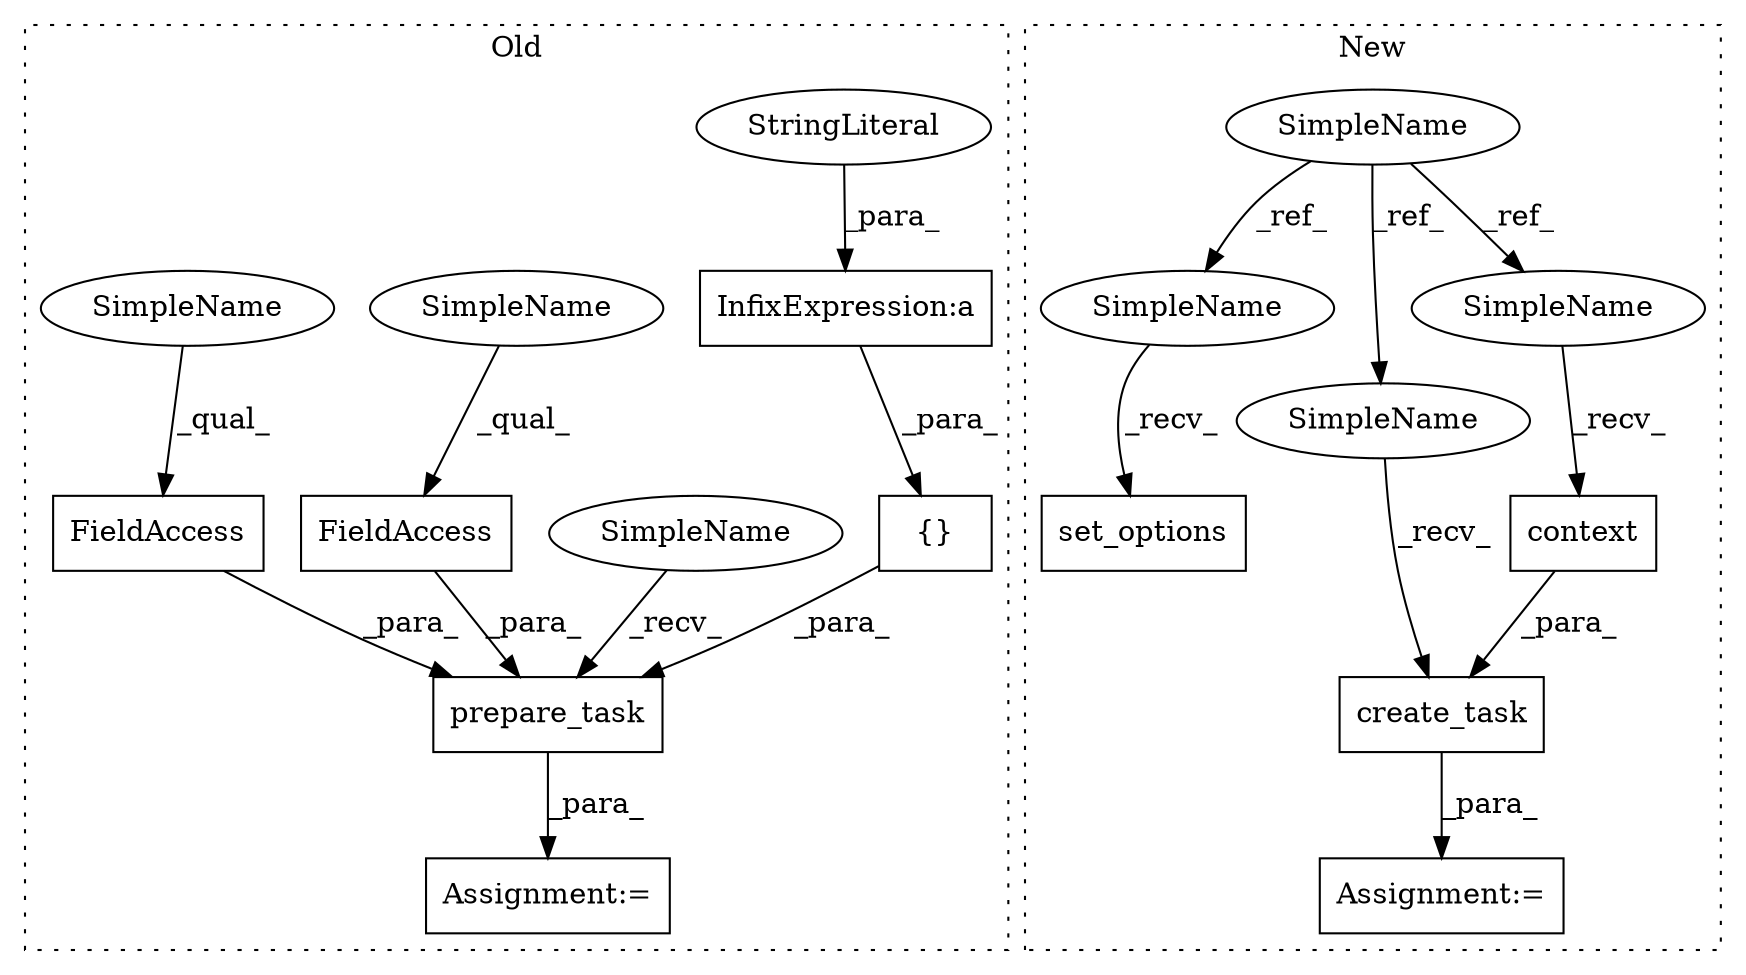 digraph G {
subgraph cluster0 {
1 [label="prepare_task" a="32" s="4117,4222" l="13,1" shape="box"];
5 [label="FieldAccess" a="22" s="4192" l="22" shape="box"];
7 [label="{}" a="4" s="4139,4173" l="1,1" shape="box"];
8 [label="FieldAccess" a="22" s="4175" l="16" shape="box"];
9 [label="Assignment:=" a="7" s="4111" l="1" shape="box"];
11 [label="InfixExpression:a" a="27" s="4158" l="3" shape="box"];
12 [label="StringLiteral" a="45" s="4141" l="17" shape="ellipse"];
16 [label="SimpleName" a="42" s="4112" l="4" shape="ellipse"];
17 [label="SimpleName" a="42" s="4192" l="4" shape="ellipse"];
18 [label="SimpleName" a="42" s="4175" l="4" shape="ellipse"];
label = "Old";
style="dotted";
}
subgraph cluster1 {
2 [label="set_options" a="32" s="3965,3988" l="12,1" shape="box"];
3 [label="SimpleName" a="42" s="3784" l="4" shape="ellipse"];
4 [label="create_task" a="32" s="4007,4040" l="12,1" shape="box"];
6 [label="context" a="32" s="4024,4039" l="8,1" shape="box"];
10 [label="Assignment:=" a="7" s="4001" l="1" shape="box"];
13 [label="SimpleName" a="42" s="3960" l="4" shape="ellipse"];
14 [label="SimpleName" a="42" s="4002" l="4" shape="ellipse"];
15 [label="SimpleName" a="42" s="4019" l="4" shape="ellipse"];
label = "New";
style="dotted";
}
1 -> 9 [label="_para_"];
3 -> 15 [label="_ref_"];
3 -> 13 [label="_ref_"];
3 -> 14 [label="_ref_"];
4 -> 10 [label="_para_"];
5 -> 1 [label="_para_"];
6 -> 4 [label="_para_"];
7 -> 1 [label="_para_"];
8 -> 1 [label="_para_"];
11 -> 7 [label="_para_"];
12 -> 11 [label="_para_"];
13 -> 2 [label="_recv_"];
14 -> 4 [label="_recv_"];
15 -> 6 [label="_recv_"];
16 -> 1 [label="_recv_"];
17 -> 5 [label="_qual_"];
18 -> 8 [label="_qual_"];
}